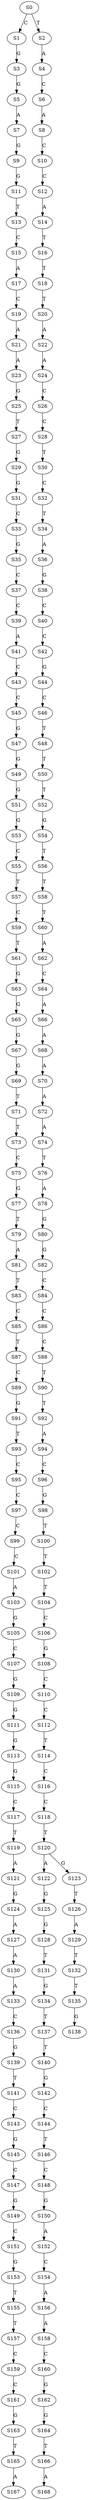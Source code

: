 strict digraph  {
	S0 -> S1 [ label = C ];
	S0 -> S2 [ label = T ];
	S1 -> S3 [ label = G ];
	S2 -> S4 [ label = A ];
	S3 -> S5 [ label = G ];
	S4 -> S6 [ label = C ];
	S5 -> S7 [ label = A ];
	S6 -> S8 [ label = A ];
	S7 -> S9 [ label = G ];
	S8 -> S10 [ label = C ];
	S9 -> S11 [ label = G ];
	S10 -> S12 [ label = C ];
	S11 -> S13 [ label = T ];
	S12 -> S14 [ label = A ];
	S13 -> S15 [ label = C ];
	S14 -> S16 [ label = T ];
	S15 -> S17 [ label = A ];
	S16 -> S18 [ label = T ];
	S17 -> S19 [ label = C ];
	S18 -> S20 [ label = T ];
	S19 -> S21 [ label = A ];
	S20 -> S22 [ label = A ];
	S21 -> S23 [ label = A ];
	S22 -> S24 [ label = A ];
	S23 -> S25 [ label = G ];
	S24 -> S26 [ label = C ];
	S25 -> S27 [ label = T ];
	S26 -> S28 [ label = C ];
	S27 -> S29 [ label = G ];
	S28 -> S30 [ label = T ];
	S29 -> S31 [ label = G ];
	S30 -> S32 [ label = C ];
	S31 -> S33 [ label = C ];
	S32 -> S34 [ label = T ];
	S33 -> S35 [ label = G ];
	S34 -> S36 [ label = A ];
	S35 -> S37 [ label = C ];
	S36 -> S38 [ label = G ];
	S37 -> S39 [ label = C ];
	S38 -> S40 [ label = C ];
	S39 -> S41 [ label = A ];
	S40 -> S42 [ label = C ];
	S41 -> S43 [ label = C ];
	S42 -> S44 [ label = G ];
	S43 -> S45 [ label = C ];
	S44 -> S46 [ label = C ];
	S45 -> S47 [ label = G ];
	S46 -> S48 [ label = T ];
	S47 -> S49 [ label = G ];
	S48 -> S50 [ label = T ];
	S49 -> S51 [ label = G ];
	S50 -> S52 [ label = T ];
	S51 -> S53 [ label = G ];
	S52 -> S54 [ label = G ];
	S53 -> S55 [ label = C ];
	S54 -> S56 [ label = T ];
	S55 -> S57 [ label = T ];
	S56 -> S58 [ label = T ];
	S57 -> S59 [ label = C ];
	S58 -> S60 [ label = T ];
	S59 -> S61 [ label = T ];
	S60 -> S62 [ label = A ];
	S61 -> S63 [ label = G ];
	S62 -> S64 [ label = C ];
	S63 -> S65 [ label = G ];
	S64 -> S66 [ label = A ];
	S65 -> S67 [ label = G ];
	S66 -> S68 [ label = A ];
	S67 -> S69 [ label = G ];
	S68 -> S70 [ label = A ];
	S69 -> S71 [ label = T ];
	S70 -> S72 [ label = A ];
	S71 -> S73 [ label = T ];
	S72 -> S74 [ label = A ];
	S73 -> S75 [ label = C ];
	S74 -> S76 [ label = T ];
	S75 -> S77 [ label = G ];
	S76 -> S78 [ label = A ];
	S77 -> S79 [ label = T ];
	S78 -> S80 [ label = G ];
	S79 -> S81 [ label = A ];
	S80 -> S82 [ label = G ];
	S81 -> S83 [ label = T ];
	S82 -> S84 [ label = C ];
	S83 -> S85 [ label = C ];
	S84 -> S86 [ label = C ];
	S85 -> S87 [ label = T ];
	S86 -> S88 [ label = C ];
	S87 -> S89 [ label = C ];
	S88 -> S90 [ label = T ];
	S89 -> S91 [ label = G ];
	S90 -> S92 [ label = T ];
	S91 -> S93 [ label = T ];
	S92 -> S94 [ label = A ];
	S93 -> S95 [ label = C ];
	S94 -> S96 [ label = C ];
	S95 -> S97 [ label = C ];
	S96 -> S98 [ label = G ];
	S97 -> S99 [ label = C ];
	S98 -> S100 [ label = T ];
	S99 -> S101 [ label = C ];
	S100 -> S102 [ label = T ];
	S101 -> S103 [ label = A ];
	S102 -> S104 [ label = T ];
	S103 -> S105 [ label = G ];
	S104 -> S106 [ label = C ];
	S105 -> S107 [ label = C ];
	S106 -> S108 [ label = G ];
	S107 -> S109 [ label = G ];
	S108 -> S110 [ label = C ];
	S109 -> S111 [ label = G ];
	S110 -> S112 [ label = C ];
	S111 -> S113 [ label = G ];
	S112 -> S114 [ label = T ];
	S113 -> S115 [ label = G ];
	S114 -> S116 [ label = C ];
	S115 -> S117 [ label = C ];
	S116 -> S118 [ label = C ];
	S117 -> S119 [ label = T ];
	S118 -> S120 [ label = T ];
	S119 -> S121 [ label = A ];
	S120 -> S122 [ label = A ];
	S120 -> S123 [ label = G ];
	S121 -> S124 [ label = G ];
	S122 -> S125 [ label = G ];
	S123 -> S126 [ label = T ];
	S124 -> S127 [ label = A ];
	S125 -> S128 [ label = G ];
	S126 -> S129 [ label = A ];
	S127 -> S130 [ label = A ];
	S128 -> S131 [ label = T ];
	S129 -> S132 [ label = T ];
	S130 -> S133 [ label = A ];
	S131 -> S134 [ label = G ];
	S132 -> S135 [ label = T ];
	S133 -> S136 [ label = C ];
	S134 -> S137 [ label = T ];
	S135 -> S138 [ label = G ];
	S136 -> S139 [ label = G ];
	S137 -> S140 [ label = T ];
	S139 -> S141 [ label = T ];
	S140 -> S142 [ label = G ];
	S141 -> S143 [ label = C ];
	S142 -> S144 [ label = C ];
	S143 -> S145 [ label = G ];
	S144 -> S146 [ label = T ];
	S145 -> S147 [ label = C ];
	S146 -> S148 [ label = C ];
	S147 -> S149 [ label = G ];
	S148 -> S150 [ label = G ];
	S149 -> S151 [ label = C ];
	S150 -> S152 [ label = A ];
	S151 -> S153 [ label = G ];
	S152 -> S154 [ label = C ];
	S153 -> S155 [ label = T ];
	S154 -> S156 [ label = A ];
	S155 -> S157 [ label = T ];
	S156 -> S158 [ label = A ];
	S157 -> S159 [ label = C ];
	S158 -> S160 [ label = C ];
	S159 -> S161 [ label = C ];
	S160 -> S162 [ label = G ];
	S161 -> S163 [ label = G ];
	S162 -> S164 [ label = G ];
	S163 -> S165 [ label = T ];
	S164 -> S166 [ label = T ];
	S165 -> S167 [ label = A ];
	S166 -> S168 [ label = A ];
}
